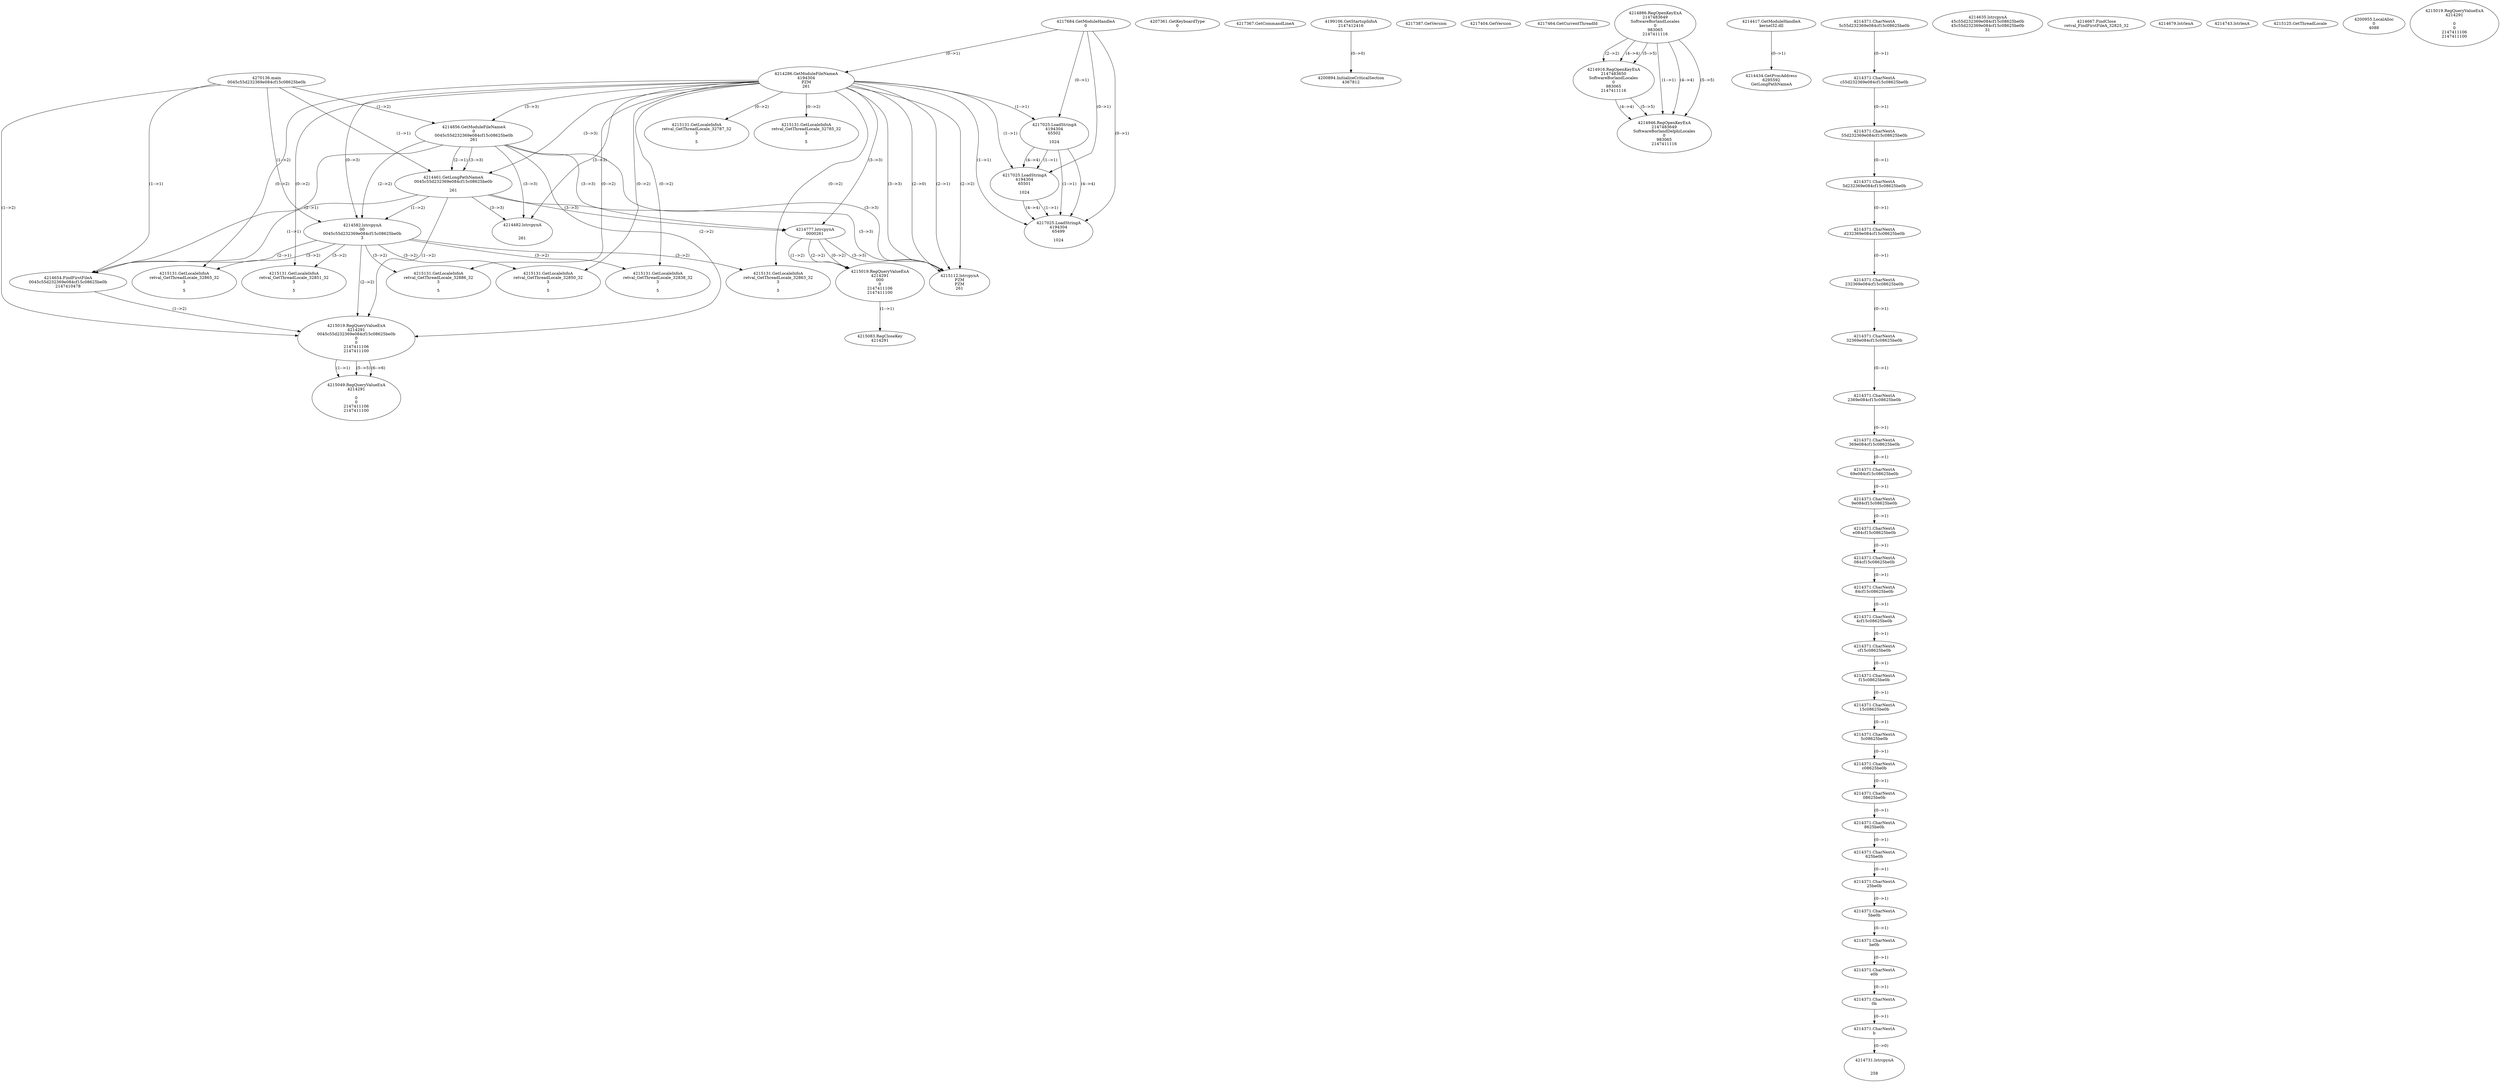 // Global SCDG with merge call
digraph {
	0 [label="4270136.main
0045c55d232369e084cf15c08625be0b"]
	1 [label="4217684.GetModuleHandleA
0"]
	2 [label="4207361.GetKeyboardType
0"]
	3 [label="4217367.GetCommandLineA
"]
	4 [label="4199106.GetStartupInfoA
2147412416"]
	5 [label="4217387.GetVersion
"]
	6 [label="4217404.GetVersion
"]
	7 [label="4217464.GetCurrentThreadId
"]
	8 [label="4214286.GetModuleFileNameA
4194304
PZM
261"]
	1 -> 8 [label="(0-->1)"]
	9 [label="4214856.GetModuleFileNameA
0
0045c55d232369e084cf15c08625be0b
261"]
	0 -> 9 [label="(1-->2)"]
	8 -> 9 [label="(3-->3)"]
	10 [label="4214886.RegOpenKeyExA
2147483649
Software\Borland\Locales
0
983065
2147411116"]
	11 [label="4214916.RegOpenKeyExA
2147483650
Software\Borland\Locales
0
983065
2147411116"]
	10 -> 11 [label="(2-->2)"]
	10 -> 11 [label="(4-->4)"]
	10 -> 11 [label="(5-->5)"]
	12 [label="4214946.RegOpenKeyExA
2147483649
Software\Borland\Delphi\Locales
0
983065
2147411116"]
	10 -> 12 [label="(1-->1)"]
	10 -> 12 [label="(4-->4)"]
	11 -> 12 [label="(4-->4)"]
	10 -> 12 [label="(5-->5)"]
	11 -> 12 [label="(5-->5)"]
	13 [label="4214417.GetModuleHandleA
kernel32.dll"]
	14 [label="4214434.GetProcAddress
6295592
GetLongPathNameA"]
	13 -> 14 [label="(0-->1)"]
	15 [label="4214461.GetLongPathNameA
0045c55d232369e084cf15c08625be0b

261"]
	0 -> 15 [label="(1-->1)"]
	9 -> 15 [label="(2-->1)"]
	8 -> 15 [label="(3-->3)"]
	9 -> 15 [label="(3-->3)"]
	16 [label="4214582.lstrcpynA
00
0045c55d232369e084cf15c08625be0b
3"]
	0 -> 16 [label="(1-->2)"]
	9 -> 16 [label="(2-->2)"]
	15 -> 16 [label="(1-->2)"]
	8 -> 16 [label="(0-->3)"]
	17 [label="4214371.CharNextA
5c55d232369e084cf15c08625be0b"]
	18 [label="4214371.CharNextA
c55d232369e084cf15c08625be0b"]
	17 -> 18 [label="(0-->1)"]
	19 [label="4214371.CharNextA
55d232369e084cf15c08625be0b"]
	18 -> 19 [label="(0-->1)"]
	20 [label="4214371.CharNextA
5d232369e084cf15c08625be0b"]
	19 -> 20 [label="(0-->1)"]
	21 [label="4214371.CharNextA
d232369e084cf15c08625be0b"]
	20 -> 21 [label="(0-->1)"]
	22 [label="4214371.CharNextA
232369e084cf15c08625be0b"]
	21 -> 22 [label="(0-->1)"]
	23 [label="4214371.CharNextA
32369e084cf15c08625be0b"]
	22 -> 23 [label="(0-->1)"]
	24 [label="4214371.CharNextA
2369e084cf15c08625be0b"]
	23 -> 24 [label="(0-->1)"]
	25 [label="4214371.CharNextA
369e084cf15c08625be0b"]
	24 -> 25 [label="(0-->1)"]
	26 [label="4214371.CharNextA
69e084cf15c08625be0b"]
	25 -> 26 [label="(0-->1)"]
	27 [label="4214371.CharNextA
9e084cf15c08625be0b"]
	26 -> 27 [label="(0-->1)"]
	28 [label="4214371.CharNextA
e084cf15c08625be0b"]
	27 -> 28 [label="(0-->1)"]
	29 [label="4214371.CharNextA
084cf15c08625be0b"]
	28 -> 29 [label="(0-->1)"]
	30 [label="4214371.CharNextA
84cf15c08625be0b"]
	29 -> 30 [label="(0-->1)"]
	31 [label="4214371.CharNextA
4cf15c08625be0b"]
	30 -> 31 [label="(0-->1)"]
	32 [label="4214371.CharNextA
cf15c08625be0b"]
	31 -> 32 [label="(0-->1)"]
	33 [label="4214371.CharNextA
f15c08625be0b"]
	32 -> 33 [label="(0-->1)"]
	34 [label="4214371.CharNextA
15c08625be0b"]
	33 -> 34 [label="(0-->1)"]
	35 [label="4214371.CharNextA
5c08625be0b"]
	34 -> 35 [label="(0-->1)"]
	36 [label="4214371.CharNextA
c08625be0b"]
	35 -> 36 [label="(0-->1)"]
	37 [label="4214371.CharNextA
08625be0b"]
	36 -> 37 [label="(0-->1)"]
	38 [label="4214371.CharNextA
8625be0b"]
	37 -> 38 [label="(0-->1)"]
	39 [label="4214371.CharNextA
625be0b"]
	38 -> 39 [label="(0-->1)"]
	40 [label="4214371.CharNextA
25be0b"]
	39 -> 40 [label="(0-->1)"]
	41 [label="4214371.CharNextA
5be0b"]
	40 -> 41 [label="(0-->1)"]
	42 [label="4214371.CharNextA
be0b"]
	41 -> 42 [label="(0-->1)"]
	43 [label="4214371.CharNextA
e0b"]
	42 -> 43 [label="(0-->1)"]
	44 [label="4214371.CharNextA
0b"]
	43 -> 44 [label="(0-->1)"]
	45 [label="4214371.CharNextA
b"]
	44 -> 45 [label="(0-->1)"]
	46 [label="4214635.lstrcpynA
45c55d232369e084cf15c08625be0b
45c55d232369e084cf15c08625be0b
31"]
	47 [label="4214654.FindFirstFileA
0045c55d232369e084cf15c08625be0b
2147410478"]
	0 -> 47 [label="(1-->1)"]
	9 -> 47 [label="(2-->1)"]
	15 -> 47 [label="(1-->1)"]
	16 -> 47 [label="(2-->1)"]
	48 [label="4214667.FindClose
retval_FindFirstFileA_32825_32"]
	49 [label="4214679.lstrlenA
"]
	50 [label="4214731.lstrcpynA


258"]
	45 -> 50 [label="(0-->0)"]
	51 [label="4214743.lstrlenA
"]
	52 [label="4214777.lstrcpynA
00\
00\
261"]
	8 -> 52 [label="(3-->3)"]
	9 -> 52 [label="(3-->3)"]
	15 -> 52 [label="(3-->3)"]
	53 [label="4215019.RegQueryValueExA
4214291
00\
0
0
2147411106
2147411100"]
	52 -> 53 [label="(1-->2)"]
	52 -> 53 [label="(2-->2)"]
	52 -> 53 [label="(0-->2)"]
	54 [label="4215083.RegCloseKey
4214291"]
	53 -> 54 [label="(1-->1)"]
	55 [label="4215112.lstrcpynA
PZM
PZM
261"]
	8 -> 55 [label="(2-->1)"]
	8 -> 55 [label="(2-->2)"]
	8 -> 55 [label="(3-->3)"]
	9 -> 55 [label="(3-->3)"]
	15 -> 55 [label="(3-->3)"]
	52 -> 55 [label="(3-->3)"]
	8 -> 55 [label="(2-->0)"]
	56 [label="4215125.GetThreadLocale
"]
	57 [label="4215131.GetLocaleInfoA
retval_GetThreadLocale_32863_32
3

5"]
	8 -> 57 [label="(0-->2)"]
	16 -> 57 [label="(3-->2)"]
	58 [label="4217025.LoadStringA
4194304
65502

1024"]
	1 -> 58 [label="(0-->1)"]
	8 -> 58 [label="(1-->1)"]
	59 [label="4217025.LoadStringA
4194304
65501

1024"]
	1 -> 59 [label="(0-->1)"]
	8 -> 59 [label="(1-->1)"]
	58 -> 59 [label="(1-->1)"]
	58 -> 59 [label="(4-->4)"]
	60 [label="4217025.LoadStringA
4194304
65499

1024"]
	1 -> 60 [label="(0-->1)"]
	8 -> 60 [label="(1-->1)"]
	58 -> 60 [label="(1-->1)"]
	59 -> 60 [label="(1-->1)"]
	58 -> 60 [label="(4-->4)"]
	59 -> 60 [label="(4-->4)"]
	61 [label="4200894.InitializeCriticalSection
4367812"]
	4 -> 61 [label="(0-->0)"]
	62 [label="4200955.LocalAlloc
0
4088"]
	63 [label="4215019.RegQueryValueExA
4214291
0045c55d232369e084cf15c08625be0b
0
0
2147411106
2147411100"]
	0 -> 63 [label="(1-->2)"]
	9 -> 63 [label="(2-->2)"]
	15 -> 63 [label="(1-->2)"]
	16 -> 63 [label="(2-->2)"]
	47 -> 63 [label="(1-->2)"]
	64 [label="4215131.GetLocaleInfoA
retval_GetThreadLocale_32865_32
3

5"]
	8 -> 64 [label="(0-->2)"]
	16 -> 64 [label="(3-->2)"]
	65 [label="4215049.RegQueryValueExA
4214291

0
0
2147411106
2147411100"]
	63 -> 65 [label="(1-->1)"]
	63 -> 65 [label="(5-->5)"]
	63 -> 65 [label="(6-->6)"]
	66 [label="4215131.GetLocaleInfoA
retval_GetThreadLocale_32886_32
3

5"]
	8 -> 66 [label="(0-->2)"]
	16 -> 66 [label="(3-->2)"]
	67 [label="4214482.lstrcpynA


261"]
	8 -> 67 [label="(3-->3)"]
	9 -> 67 [label="(3-->3)"]
	15 -> 67 [label="(3-->3)"]
	68 [label="4215019.RegQueryValueExA
4214291

0
0
2147411106
2147411100"]
	69 [label="4215131.GetLocaleInfoA
retval_GetThreadLocale_32787_32
3

5"]
	8 -> 69 [label="(0-->2)"]
	70 [label="4215131.GetLocaleInfoA
retval_GetThreadLocale_32785_32
3

5"]
	8 -> 70 [label="(0-->2)"]
	71 [label="4215131.GetLocaleInfoA
retval_GetThreadLocale_32838_32
3

5"]
	8 -> 71 [label="(0-->2)"]
	16 -> 71 [label="(3-->2)"]
	72 [label="4215131.GetLocaleInfoA
retval_GetThreadLocale_32851_32
3

5"]
	8 -> 72 [label="(0-->2)"]
	16 -> 72 [label="(3-->2)"]
	73 [label="4215131.GetLocaleInfoA
retval_GetThreadLocale_32850_32
3

5"]
	8 -> 73 [label="(0-->2)"]
	16 -> 73 [label="(3-->2)"]
}
